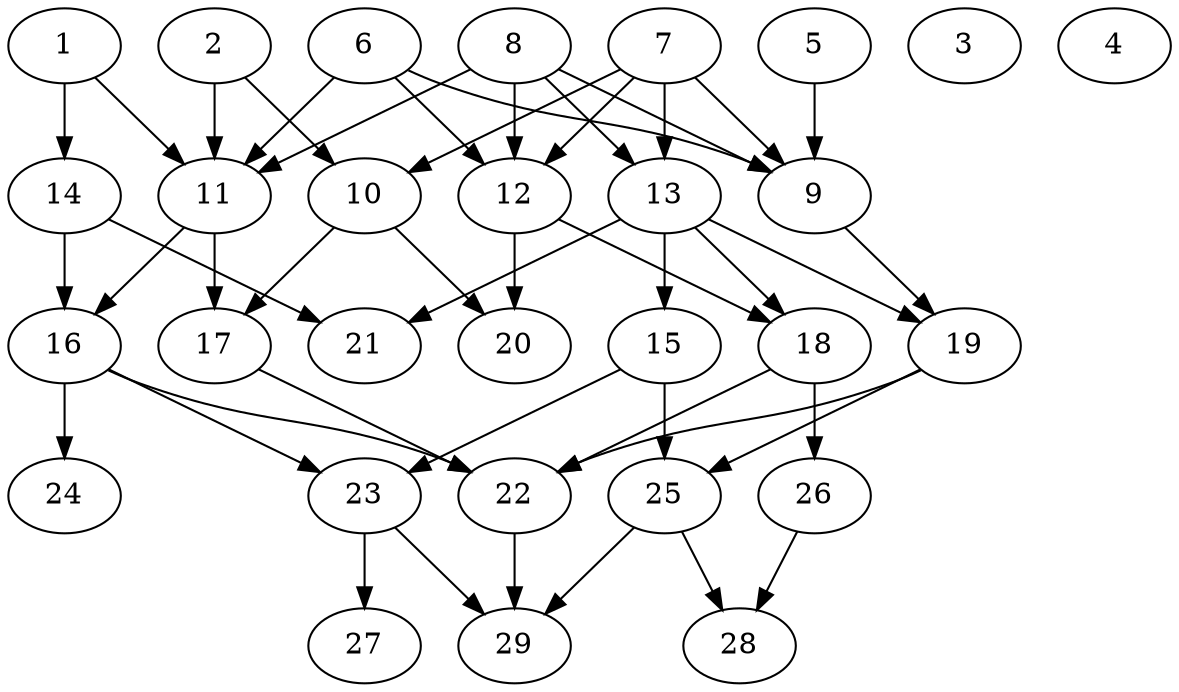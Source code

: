 // DAG (tier=2-normal, mode=data, n=29, ccr=0.441, fat=0.555, density=0.544, regular=0.536, jump=0.158, mindata=2097152, maxdata=16777216)
// DAG automatically generated by daggen at Sun Aug 24 16:33:34 2025
// /home/ermia/Project/Environments/daggen/bin/daggen --dot --ccr 0.441 --fat 0.555 --regular 0.536 --density 0.544 --jump 0.158 --mindata 2097152 --maxdata 16777216 -n 29 
digraph G {
  1 [size="527660987047480512", alpha="0.14", expect_size="263830493523740256"]
  1 -> 11 [size ="645928058880000"]
  1 -> 14 [size ="645928058880000"]
  2 [size="1978176348554260381696", alpha="0.19", expect_size="989088174277130190848"]
  2 -> 10 [size ="1260665855541248"]
  2 -> 11 [size ="1260665855541248"]
  3 [size="675601022845154492416", alpha="0.16", expect_size="337800511422577246208"]
  4 [size="18056652749927350272", alpha="0.03", expect_size="9028326374963675136"]
  5 [size="1075866065353411584", alpha="0.11", expect_size="537933032676705792"]
  5 -> 9 [size ="1468282385203200"]
  6 [size="30277635998737272", alpha="0.13", expect_size="15138817999368636"]
  6 -> 9 [size ="879952933158912"]
  6 -> 11 [size ="879952933158912"]
  6 -> 12 [size ="879952933158912"]
  7 [size="314653415294203520", alpha="0.18", expect_size="157326707647101760"]
  7 -> 9 [size ="357150228480000"]
  7 -> 10 [size ="357150228480000"]
  7 -> 12 [size ="357150228480000"]
  7 -> 13 [size ="357150228480000"]
  8 [size="4231153299920781312000", alpha="0.09", expect_size="2115576649960390656000"]
  8 -> 9 [size ="2092806910771200"]
  8 -> 11 [size ="2092806910771200"]
  8 -> 12 [size ="2092806910771200"]
  8 -> 13 [size ="2092806910771200"]
  9 [size="3489181084145031", alpha="0.17", expect_size="1744590542072515"]
  9 -> 19 [size ="123051651891200"]
  10 [size="3760923531632868352", alpha="0.07", expect_size="1880461765816434176"]
  10 -> 17 [size ="1902061197197312"]
  10 -> 20 [size ="1902061197197312"]
  11 [size="101342781705864347648", alpha="0.04", expect_size="50671390852932173824"]
  11 -> 16 [size ="173894241615872"]
  11 -> 17 [size ="173894241615872"]
  12 [size="4060712383742476288000", alpha="0.14", expect_size="2030356191871238144000"]
  12 -> 18 [size ="2036220506931200"]
  12 -> 20 [size ="2036220506931200"]
  13 [size="555777503080643520", alpha="0.19", expect_size="277888751540321760"]
  13 -> 15 [size ="452187612250112"]
  13 -> 18 [size ="452187612250112"]
  13 -> 19 [size ="452187612250112"]
  13 -> 21 [size ="452187612250112"]
  14 [size="2729049698030114045952", alpha="0.02", expect_size="1364524849015057022976"]
  14 -> 16 [size ="1562299462582272"]
  14 -> 21 [size ="1562299462582272"]
  15 [size="17121803817097101312", alpha="0.20", expect_size="8560901908548550656"]
  15 -> 23 [size ="53144255987712"]
  15 -> 25 [size ="53144255987712"]
  16 [size="236947728542562656", alpha="0.06", expect_size="118473864271281328"]
  16 -> 22 [size ="159244712148992"]
  16 -> 23 [size ="159244712148992"]
  16 -> 24 [size ="159244712148992"]
  17 [size="62277523609158304", alpha="0.15", expect_size="31138761804579152"]
  17 -> 22 [size ="1605175986880512"]
  18 [size="380483631929807104", alpha="0.06", expect_size="190241815964903552"]
  18 -> 22 [size ="144264000438272"]
  18 -> 26 [size ="144264000438272"]
  19 [size="27766667504983120", alpha="0.13", expect_size="13883333752491560"]
  19 -> 22 [size ="1270763919245312"]
  19 -> 25 [size ="1270763919245312"]
  20 [size="38546723604159296", alpha="0.17", expect_size="19273361802079648"]
  21 [size="427080280963724544", alpha="0.00", expect_size="213540140481862272"]
  22 [size="19749127743516644", alpha="0.10", expect_size="9874563871758322"]
  22 -> 29 [size ="645339312816128"]
  23 [size="857373457496288384", alpha="0.15", expect_size="428686728748144192"]
  23 -> 27 [size ="985526559571968"]
  23 -> 29 [size ="985526559571968"]
  24 [size="2990738620784839168", alpha="0.09", expect_size="1495369310392419584"]
  25 [size="704870150540523208704", alpha="0.12", expect_size="352435075270261604352"]
  25 -> 28 [size ="633620762984448"]
  25 -> 29 [size ="633620762984448"]
  26 [size="2649229190725499", alpha="0.16", expect_size="1324614595362749"]
  26 -> 28 [size ="108958085808128"]
  27 [size="27162555216328364", alpha="0.00", expect_size="13581277608164182"]
  28 [size="1027455282295714176", alpha="0.11", expect_size="513727641147857088"]
  29 [size="1537883645505195776", alpha="0.20", expect_size="768941822752597888"]
}